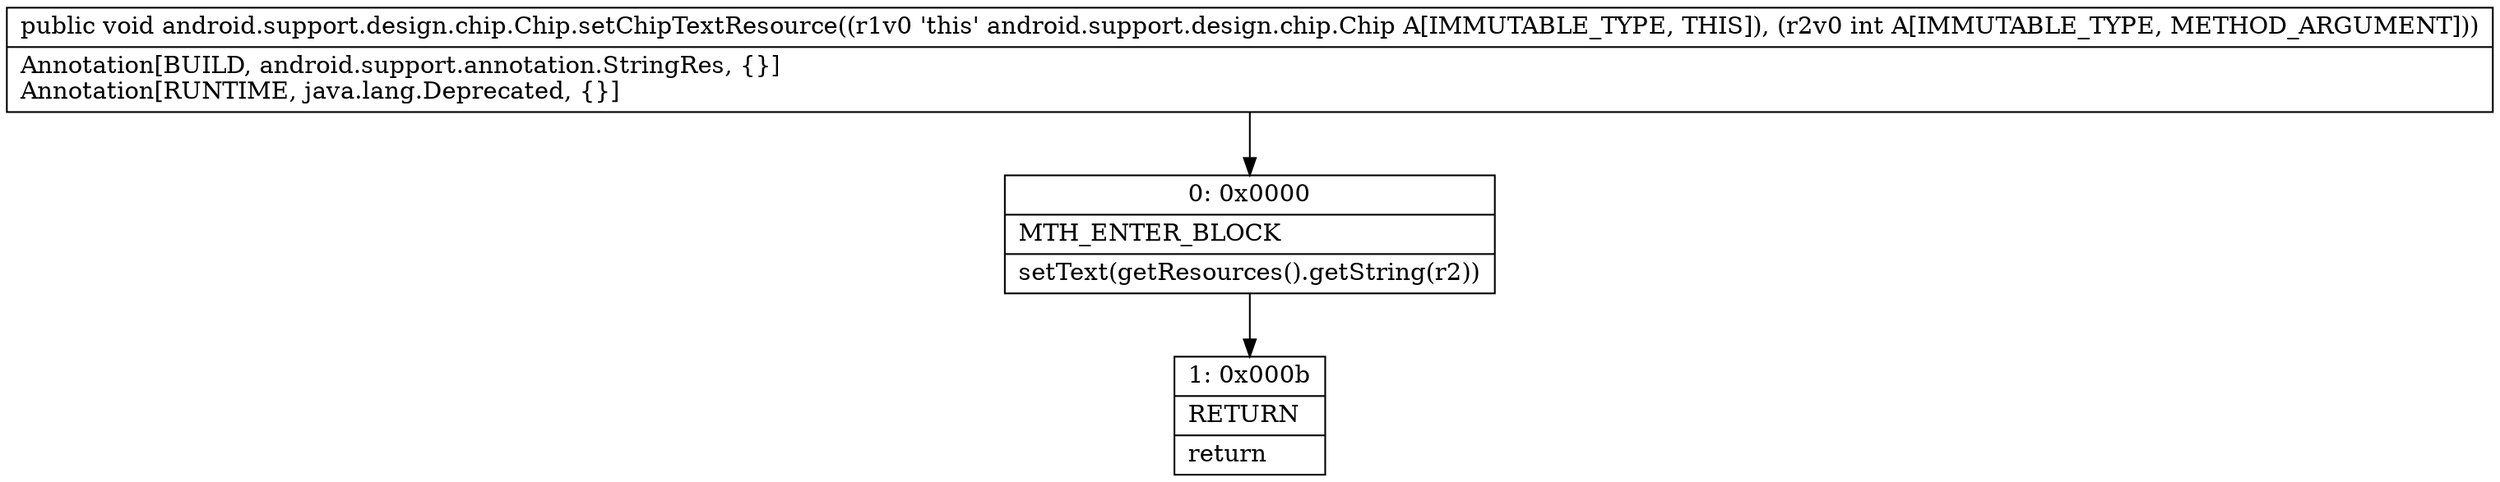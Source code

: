 digraph "CFG forandroid.support.design.chip.Chip.setChipTextResource(I)V" {
Node_0 [shape=record,label="{0\:\ 0x0000|MTH_ENTER_BLOCK\l|setText(getResources().getString(r2))\l}"];
Node_1 [shape=record,label="{1\:\ 0x000b|RETURN\l|return\l}"];
MethodNode[shape=record,label="{public void android.support.design.chip.Chip.setChipTextResource((r1v0 'this' android.support.design.chip.Chip A[IMMUTABLE_TYPE, THIS]), (r2v0 int A[IMMUTABLE_TYPE, METHOD_ARGUMENT]))  | Annotation[BUILD, android.support.annotation.StringRes, \{\}]\lAnnotation[RUNTIME, java.lang.Deprecated, \{\}]\l}"];
MethodNode -> Node_0;
Node_0 -> Node_1;
}

